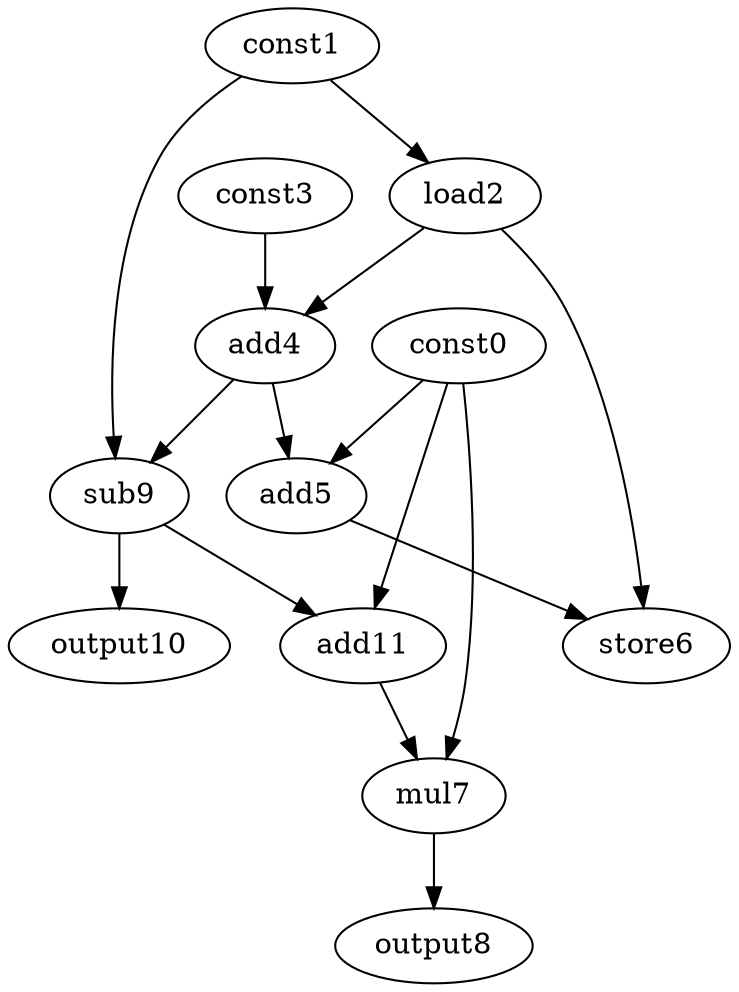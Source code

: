 digraph G { 
const0[opcode=const]; 
const1[opcode=const]; 
load2[opcode=load]; 
const3[opcode=const]; 
add4[opcode=add]; 
add5[opcode=add]; 
store6[opcode=store]; 
mul7[opcode=mul]; 
output8[opcode=output]; 
sub9[opcode=sub]; 
output10[opcode=output]; 
add11[opcode=add]; 
const1->load2[operand=0];
load2->add4[operand=0];
const3->add4[operand=1];
const0->add5[operand=0];
add4->add5[operand=1];
const1->sub9[operand=0];
add4->sub9[operand=1];
load2->store6[operand=0];
add5->store6[operand=1];
sub9->output10[operand=0];
const0->add11[operand=0];
sub9->add11[operand=1];
const0->mul7[operand=0];
add11->mul7[operand=1];
mul7->output8[operand=0];
}
